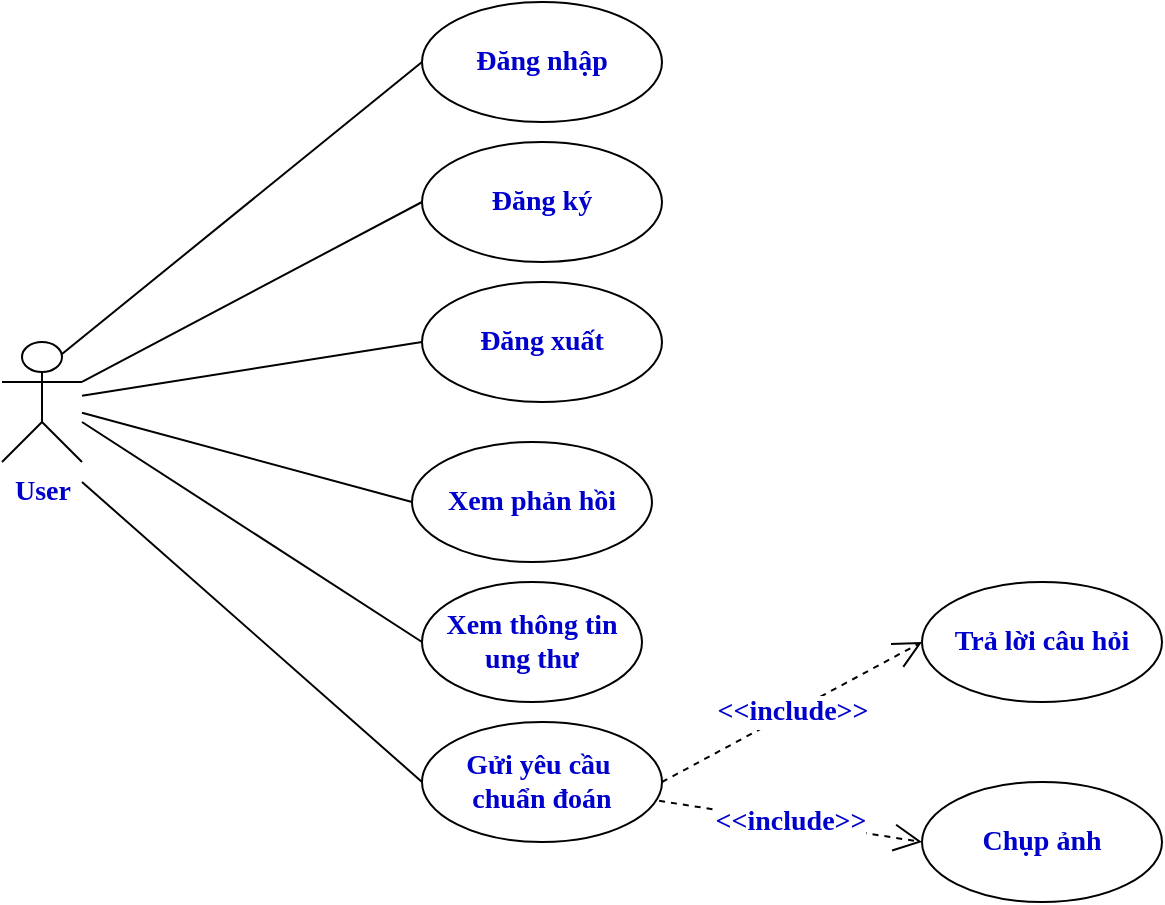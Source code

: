 <mxfile version="14.0.0" type="github">
  <diagram id="C5RBs43oDa-KdzZeNtuy" name="Page-1">
    <mxGraphModel dx="993" dy="556" grid="1" gridSize="10" guides="1" tooltips="1" connect="1" arrows="1" fold="1" page="1" pageScale="1" pageWidth="827" pageHeight="1169" math="0" shadow="0">
      <root>
        <mxCell id="WIyWlLk6GJQsqaUBKTNV-0" />
        <mxCell id="WIyWlLk6GJQsqaUBKTNV-1" parent="WIyWlLk6GJQsqaUBKTNV-0" />
        <mxCell id="D7vdX5SSu7D7kPS8Jv1w-12" value="User" style="shape=umlActor;verticalLabelPosition=bottom;verticalAlign=top;html=1;outlineConnect=0;fontFamily=Times New Roman;fontColor=#0000CC;fontStyle=1;fontSize=14;" vertex="1" parent="WIyWlLk6GJQsqaUBKTNV-1">
          <mxGeometry x="20" y="240" width="40" height="60" as="geometry" />
        </mxCell>
        <mxCell id="D7vdX5SSu7D7kPS8Jv1w-15" value="Đăng nhập" style="ellipse;whiteSpace=wrap;html=1;fontFamily=Times New Roman;fontColor=#0000CC;fontStyle=1;fontSize=14;" vertex="1" parent="WIyWlLk6GJQsqaUBKTNV-1">
          <mxGeometry x="230" y="70" width="120" height="60" as="geometry" />
        </mxCell>
        <mxCell id="D7vdX5SSu7D7kPS8Jv1w-16" value="Đăng ký" style="ellipse;whiteSpace=wrap;html=1;fontFamily=Times New Roman;fontColor=#0000CC;fontStyle=1;fontSize=14;" vertex="1" parent="WIyWlLk6GJQsqaUBKTNV-1">
          <mxGeometry x="230" y="140" width="120" height="60" as="geometry" />
        </mxCell>
        <mxCell id="D7vdX5SSu7D7kPS8Jv1w-17" value="Đăng xuất" style="ellipse;whiteSpace=wrap;html=1;fontFamily=Times New Roman;fontColor=#0000CC;fontStyle=1;fontSize=14;" vertex="1" parent="WIyWlLk6GJQsqaUBKTNV-1">
          <mxGeometry x="230" y="210" width="120" height="60" as="geometry" />
        </mxCell>
        <mxCell id="D7vdX5SSu7D7kPS8Jv1w-18" value="Xem phản hồi" style="ellipse;whiteSpace=wrap;html=1;fontFamily=Times New Roman;fontColor=#0000CC;fontStyle=1;fontSize=14;" vertex="1" parent="WIyWlLk6GJQsqaUBKTNV-1">
          <mxGeometry x="225" y="290" width="120" height="60" as="geometry" />
        </mxCell>
        <mxCell id="D7vdX5SSu7D7kPS8Jv1w-19" value="Xem thông tin&lt;br style=&quot;font-size: 14px;&quot;&gt;ung thư" style="ellipse;whiteSpace=wrap;html=1;fontFamily=Times New Roman;fontColor=#0000CC;fontStyle=1;fontSize=14;" vertex="1" parent="WIyWlLk6GJQsqaUBKTNV-1">
          <mxGeometry x="230" y="360" width="110" height="60" as="geometry" />
        </mxCell>
        <mxCell id="D7vdX5SSu7D7kPS8Jv1w-20" value="Gửi yêu cầu&amp;nbsp;&lt;br style=&quot;font-size: 14px;&quot;&gt;chuẩn đoán" style="ellipse;whiteSpace=wrap;html=1;fontFamily=Times New Roman;fontColor=#0000CC;fontStyle=1;fontSize=14;" vertex="1" parent="WIyWlLk6GJQsqaUBKTNV-1">
          <mxGeometry x="230" y="430" width="120" height="60" as="geometry" />
        </mxCell>
        <mxCell id="D7vdX5SSu7D7kPS8Jv1w-21" value="Trả lời câu hỏi" style="ellipse;whiteSpace=wrap;html=1;fontFamily=Times New Roman;fontColor=#0000CC;fontStyle=1;fontSize=14;" vertex="1" parent="WIyWlLk6GJQsqaUBKTNV-1">
          <mxGeometry x="480" y="360" width="120" height="60" as="geometry" />
        </mxCell>
        <mxCell id="D7vdX5SSu7D7kPS8Jv1w-22" value="Chụp ảnh" style="ellipse;whiteSpace=wrap;html=1;fontFamily=Times New Roman;fontColor=#0000CC;fontStyle=1;fontSize=14;" vertex="1" parent="WIyWlLk6GJQsqaUBKTNV-1">
          <mxGeometry x="480" y="460" width="120" height="60" as="geometry" />
        </mxCell>
        <mxCell id="D7vdX5SSu7D7kPS8Jv1w-25" value="" style="endArrow=none;html=1;entryX=0;entryY=0.5;entryDx=0;entryDy=0;exitX=0.75;exitY=0.1;exitDx=0;exitDy=0;exitPerimeter=0;fontFamily=Times New Roman;fontColor=#0000CC;fontStyle=1;fontSize=14;" edge="1" parent="WIyWlLk6GJQsqaUBKTNV-1" source="D7vdX5SSu7D7kPS8Jv1w-12" target="D7vdX5SSu7D7kPS8Jv1w-15">
          <mxGeometry width="50" height="50" relative="1" as="geometry">
            <mxPoint x="40" y="230" as="sourcePoint" />
            <mxPoint x="440" y="260" as="targetPoint" />
          </mxGeometry>
        </mxCell>
        <mxCell id="D7vdX5SSu7D7kPS8Jv1w-26" value="" style="endArrow=none;html=1;exitX=1;exitY=0.333;exitDx=0;exitDy=0;exitPerimeter=0;entryX=0;entryY=0.5;entryDx=0;entryDy=0;fontFamily=Times New Roman;fontColor=#0000CC;fontStyle=1;fontSize=14;" edge="1" parent="WIyWlLk6GJQsqaUBKTNV-1" source="D7vdX5SSu7D7kPS8Jv1w-12" target="D7vdX5SSu7D7kPS8Jv1w-16">
          <mxGeometry width="50" height="50" relative="1" as="geometry">
            <mxPoint x="390" y="310" as="sourcePoint" />
            <mxPoint x="440" y="260" as="targetPoint" />
          </mxGeometry>
        </mxCell>
        <mxCell id="D7vdX5SSu7D7kPS8Jv1w-27" value="" style="endArrow=none;html=1;entryX=0;entryY=0.5;entryDx=0;entryDy=0;fontFamily=Times New Roman;fontColor=#0000CC;fontStyle=1;fontSize=14;" edge="1" parent="WIyWlLk6GJQsqaUBKTNV-1" source="D7vdX5SSu7D7kPS8Jv1w-12" target="D7vdX5SSu7D7kPS8Jv1w-17">
          <mxGeometry width="50" height="50" relative="1" as="geometry">
            <mxPoint x="390" y="310" as="sourcePoint" />
            <mxPoint x="440" y="260" as="targetPoint" />
          </mxGeometry>
        </mxCell>
        <mxCell id="D7vdX5SSu7D7kPS8Jv1w-28" value="" style="endArrow=none;html=1;entryX=0;entryY=0.5;entryDx=0;entryDy=0;fontFamily=Times New Roman;fontColor=#0000CC;fontStyle=1;fontSize=14;" edge="1" parent="WIyWlLk6GJQsqaUBKTNV-1" source="D7vdX5SSu7D7kPS8Jv1w-12" target="D7vdX5SSu7D7kPS8Jv1w-18">
          <mxGeometry width="50" height="50" relative="1" as="geometry">
            <mxPoint x="390" y="310" as="sourcePoint" />
            <mxPoint x="440" y="260" as="targetPoint" />
          </mxGeometry>
        </mxCell>
        <mxCell id="D7vdX5SSu7D7kPS8Jv1w-29" value="" style="endArrow=none;html=1;entryX=0;entryY=0.5;entryDx=0;entryDy=0;fontFamily=Times New Roman;fontColor=#0000CC;fontStyle=1;fontSize=14;" edge="1" parent="WIyWlLk6GJQsqaUBKTNV-1" target="D7vdX5SSu7D7kPS8Jv1w-19">
          <mxGeometry width="50" height="50" relative="1" as="geometry">
            <mxPoint x="60" y="280" as="sourcePoint" />
            <mxPoint x="440" y="260" as="targetPoint" />
          </mxGeometry>
        </mxCell>
        <mxCell id="D7vdX5SSu7D7kPS8Jv1w-30" value="" style="endArrow=none;html=1;entryX=0;entryY=0.5;entryDx=0;entryDy=0;fontFamily=Times New Roman;fontColor=#0000CC;fontStyle=1;fontSize=14;" edge="1" parent="WIyWlLk6GJQsqaUBKTNV-1" target="D7vdX5SSu7D7kPS8Jv1w-20">
          <mxGeometry width="50" height="50" relative="1" as="geometry">
            <mxPoint x="60" y="310" as="sourcePoint" />
            <mxPoint x="440" y="260" as="targetPoint" />
          </mxGeometry>
        </mxCell>
        <mxCell id="D7vdX5SSu7D7kPS8Jv1w-39" value="&amp;lt;&amp;lt;include&amp;gt;&amp;gt;" style="endArrow=open;endSize=12;dashed=1;html=1;exitX=1;exitY=0.5;exitDx=0;exitDy=0;entryX=0;entryY=0.5;entryDx=0;entryDy=0;fontFamily=Times New Roman;fontColor=#0000CC;fontStyle=1;fontSize=14;" edge="1" parent="WIyWlLk6GJQsqaUBKTNV-1" source="D7vdX5SSu7D7kPS8Jv1w-20" target="D7vdX5SSu7D7kPS8Jv1w-21">
          <mxGeometry width="160" relative="1" as="geometry">
            <mxPoint x="430" y="270" as="sourcePoint" />
            <mxPoint x="590" y="270" as="targetPoint" />
            <Array as="points" />
          </mxGeometry>
        </mxCell>
        <mxCell id="D7vdX5SSu7D7kPS8Jv1w-42" value="&amp;lt;&amp;lt;include&amp;gt;&amp;gt;" style="endArrow=open;endSize=12;dashed=1;html=1;exitX=0.988;exitY=0.657;exitDx=0;exitDy=0;entryX=0;entryY=0.5;entryDx=0;entryDy=0;exitPerimeter=0;fontFamily=Times New Roman;fontColor=#0000CC;fontStyle=1;fontSize=14;" edge="1" parent="WIyWlLk6GJQsqaUBKTNV-1" source="D7vdX5SSu7D7kPS8Jv1w-20" target="D7vdX5SSu7D7kPS8Jv1w-22">
          <mxGeometry width="160" relative="1" as="geometry">
            <mxPoint x="360" y="470" as="sourcePoint" />
            <mxPoint x="470" y="400" as="targetPoint" />
            <Array as="points" />
          </mxGeometry>
        </mxCell>
      </root>
    </mxGraphModel>
  </diagram>
</mxfile>
